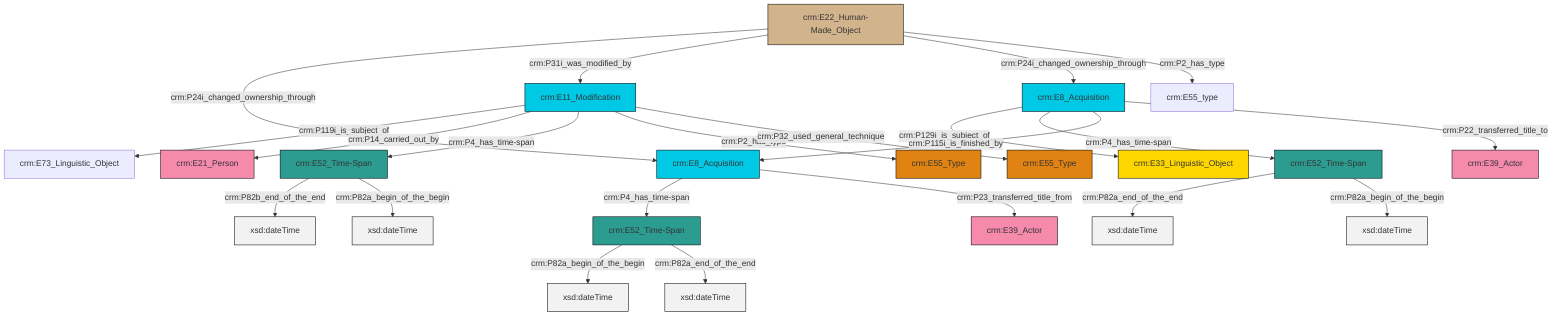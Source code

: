 graph TD
classDef Literal fill:#f2f2f2,stroke:#000000;
classDef CRM_Entity fill:#FFFFFF,stroke:#000000;
classDef Temporal_Entity fill:#00C9E6, stroke:#000000;
classDef Type fill:#E18312, stroke:#000000;
classDef Time-Span fill:#2C9C91, stroke:#000000;
classDef Appellation fill:#FFEB7F, stroke:#000000;
classDef Place fill:#008836, stroke:#000000;
classDef Persistent_Item fill:#B266B2, stroke:#000000;
classDef Conceptual_Object fill:#FFD700, stroke:#000000;
classDef Physical_Thing fill:#D2B48C, stroke:#000000;
classDef Actor fill:#f58aad, stroke:#000000;
classDef PC_Classes fill:#4ce600, stroke:#000000;
classDef Multi fill:#cccccc,stroke:#000000;

0["crm:E8_Acquisition"]:::Temporal_Entity -->|crm:P129i_is_subject_of| 1["crm:E33_Linguistic_Object"]:::Conceptual_Object
2["crm:E22_Human-Made_Object"]:::Physical_Thing -->|crm:P24i_changed_ownership_through| 3["crm:E8_Acquisition"]:::Temporal_Entity
6["crm:E52_Time-Span"]:::Time-Span -->|crm:P82a_end_of_the_end| 7[xsd:dateTime]:::Literal
2["crm:E22_Human-Made_Object"]:::Physical_Thing -->|crm:P31i_was_modified_by| 10["crm:E11_Modification"]:::Temporal_Entity
0["crm:E8_Acquisition"]:::Temporal_Entity -->|crm:P4_has_time-span| 6["crm:E52_Time-Span"]:::Time-Span
4["crm:E52_Time-Span"]:::Time-Span -->|crm:P82b_end_of_the_end| 12[xsd:dateTime]:::Literal
2["crm:E22_Human-Made_Object"]:::Physical_Thing -->|crm:P24i_changed_ownership_through| 0["crm:E8_Acquisition"]:::Temporal_Entity
10["crm:E11_Modification"]:::Temporal_Entity -->|crm:P119i_is_subject_of| 17["crm:E73_Linguistic_Object"]:::Default
13["crm:E52_Time-Span"]:::Time-Span -->|crm:P82a_begin_of_the_begin| 20[xsd:dateTime]:::Literal
0["crm:E8_Acquisition"]:::Temporal_Entity -->|crm:P115i_is_finished_by| 3["crm:E8_Acquisition"]:::Temporal_Entity
2["crm:E22_Human-Made_Object"]:::Physical_Thing -->|crm:P2_has_type| 18["crm:E55_type"]:::Default
13["crm:E52_Time-Span"]:::Time-Span -->|crm:P82a_end_of_the_end| 25[xsd:dateTime]:::Literal
10["crm:E11_Modification"]:::Temporal_Entity -->|crm:P14_carried_out_by| 27["crm:E21_Person"]:::Actor
10["crm:E11_Modification"]:::Temporal_Entity -->|crm:P4_has_time-span| 4["crm:E52_Time-Span"]:::Time-Span
4["crm:E52_Time-Span"]:::Time-Span -->|crm:P82a_begin_of_the_begin| 29[xsd:dateTime]:::Literal
6["crm:E52_Time-Span"]:::Time-Span -->|crm:P82a_begin_of_the_begin| 32[xsd:dateTime]:::Literal
3["crm:E8_Acquisition"]:::Temporal_Entity -->|crm:P4_has_time-span| 13["crm:E52_Time-Span"]:::Time-Span
3["crm:E8_Acquisition"]:::Temporal_Entity -->|crm:P23_transferred_title_from| 30["crm:E39_Actor"]:::Actor
10["crm:E11_Modification"]:::Temporal_Entity -->|crm:P2_has_type| 33["crm:E55_Type"]:::Type
10["crm:E11_Modification"]:::Temporal_Entity -->|crm:P32_used_general_technique| 8["crm:E55_Type"]:::Type
0["crm:E8_Acquisition"]:::Temporal_Entity -->|crm:P22_transferred_title_to| 15["crm:E39_Actor"]:::Actor